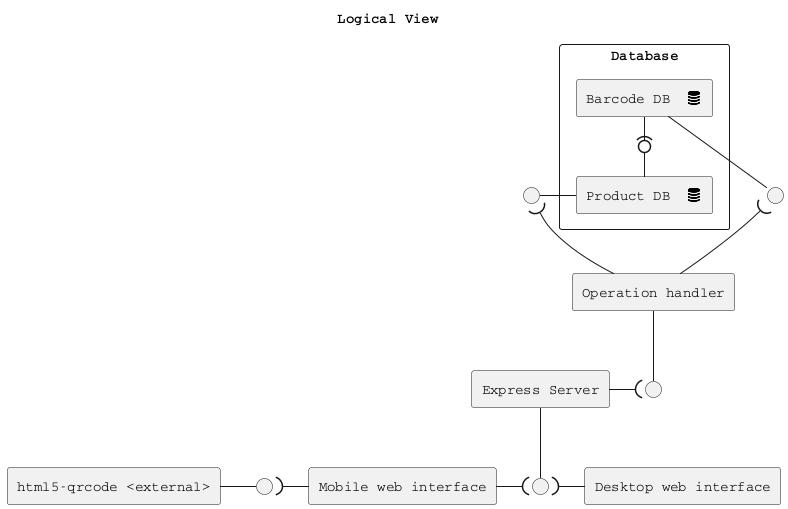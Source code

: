 @startuml
skinparam componentStyle rectangle

!include <tupadr3/font-awesome/database>

title Logical View

[html5-qrcode <external>] as QR
interface " " as QRI
QR - QRI

component Database {
   component [Product DB  <$database{scale=0.33}>] as PDB
   component [Barcode DB  <$database{scale=0.33}>] as BDB
   BDB -(0- PDB
}
interface " " as PDBI
PDB - PDBI
interface " " as BDBI
BDB -- BDBI


[Desktop web interface] as DWI
[Mobile web interface] as MWI
[Operation handler] as OH
interface " " as OHI
OH -- OHI

[Express Server] as ES
interface " " as ESI
ES -- ESI

'QRI )- OH
PDBI )- OH
BDBI )-- OH

ES -( OHI

'DWI -( ESI
ESI )- DWI

MWI -( ESI
QRI )- MWI




skinparam monochrome true
skinparam shadowing false
skinparam defaultFontName Courier
@enduml